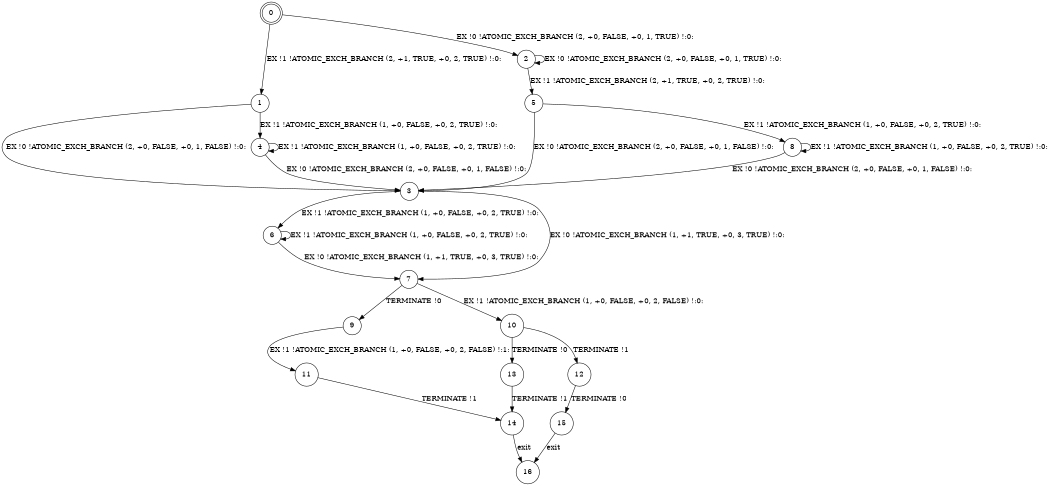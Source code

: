 digraph BCG {
size = "7, 10.5";
center = TRUE;
node [shape = circle];
0 [peripheries = 2];
0 -> 1 [label = "EX !1 !ATOMIC_EXCH_BRANCH (2, +1, TRUE, +0, 2, TRUE) !:0:"];
0 -> 2 [label = "EX !0 !ATOMIC_EXCH_BRANCH (2, +0, FALSE, +0, 1, TRUE) !:0:"];
1 -> 3 [label = "EX !0 !ATOMIC_EXCH_BRANCH (2, +0, FALSE, +0, 1, FALSE) !:0:"];
1 -> 4 [label = "EX !1 !ATOMIC_EXCH_BRANCH (1, +0, FALSE, +0, 2, TRUE) !:0:"];
2 -> 5 [label = "EX !1 !ATOMIC_EXCH_BRANCH (2, +1, TRUE, +0, 2, TRUE) !:0:"];
2 -> 2 [label = "EX !0 !ATOMIC_EXCH_BRANCH (2, +0, FALSE, +0, 1, TRUE) !:0:"];
3 -> 6 [label = "EX !1 !ATOMIC_EXCH_BRANCH (1, +0, FALSE, +0, 2, TRUE) !:0:"];
3 -> 7 [label = "EX !0 !ATOMIC_EXCH_BRANCH (1, +1, TRUE, +0, 3, TRUE) !:0:"];
4 -> 3 [label = "EX !0 !ATOMIC_EXCH_BRANCH (2, +0, FALSE, +0, 1, FALSE) !:0:"];
4 -> 4 [label = "EX !1 !ATOMIC_EXCH_BRANCH (1, +0, FALSE, +0, 2, TRUE) !:0:"];
5 -> 8 [label = "EX !1 !ATOMIC_EXCH_BRANCH (1, +0, FALSE, +0, 2, TRUE) !:0:"];
5 -> 3 [label = "EX !0 !ATOMIC_EXCH_BRANCH (2, +0, FALSE, +0, 1, FALSE) !:0:"];
6 -> 6 [label = "EX !1 !ATOMIC_EXCH_BRANCH (1, +0, FALSE, +0, 2, TRUE) !:0:"];
6 -> 7 [label = "EX !0 !ATOMIC_EXCH_BRANCH (1, +1, TRUE, +0, 3, TRUE) !:0:"];
7 -> 9 [label = "TERMINATE !0"];
7 -> 10 [label = "EX !1 !ATOMIC_EXCH_BRANCH (1, +0, FALSE, +0, 2, FALSE) !:0:"];
8 -> 8 [label = "EX !1 !ATOMIC_EXCH_BRANCH (1, +0, FALSE, +0, 2, TRUE) !:0:"];
8 -> 3 [label = "EX !0 !ATOMIC_EXCH_BRANCH (2, +0, FALSE, +0, 1, FALSE) !:0:"];
9 -> 11 [label = "EX !1 !ATOMIC_EXCH_BRANCH (1, +0, FALSE, +0, 2, FALSE) !:1:"];
10 -> 12 [label = "TERMINATE !1"];
10 -> 13 [label = "TERMINATE !0"];
11 -> 14 [label = "TERMINATE !1"];
12 -> 15 [label = "TERMINATE !0"];
13 -> 14 [label = "TERMINATE !1"];
14 -> 16 [label = "exit"];
15 -> 16 [label = "exit"];
}
